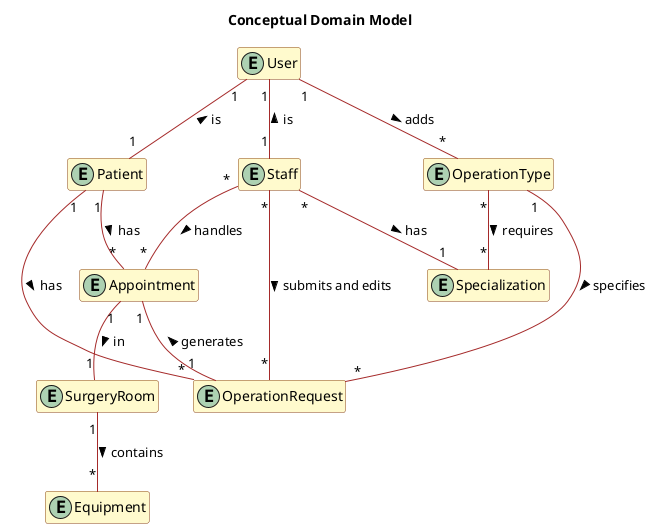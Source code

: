 @startuml

' Title
title Conceptual Domain Model

skinparam classAttributeIconSize 0
hide empty members
hide attributes

skinparam class {
    BackgroundColor LemonChiffon
    ArrowColor Brown
    BorderColor SaddleBrown
}

entity Appointment {
    - id
    - requestID
    - roomID
    - dateAndTime
    - status
}

entity Equipment{
    - name
    - description
}

entity SurgeryRoom{
    - roomNumber
    - type
    - capacity
    '- assignedEquipment
    - currentStatus
    - maintenanceSlots
}

entity User{
    - username
    - role
    - email
}

entity OperationType{
    - id
    - name
    '- requiredStaffBySpecialization
    - estimatedDuration
}

entity OperationRequest{
    - id
    - patientID
    - doctorID
    - operationTypeID
    - deadlineDate
    - priority
}

entity Staff{
    - firstName
    - lastName
    - fullName
    - licenseNumber
    '- specialization
    - contactInformation
    - availabilitySlots
}

entity Patient{
    - firstName
    - lastName
    - fullName
    - dateOfBirth
    - gender
    - medicalRecordNumber
    - contactInformation
    - allergiesAndConditions
    - emergencyContact
    '- appointmentHistory
}

entity Specialization{
    - name
    - description
}



' Relationships
User "1" -- "1" Patient : is <
User "1" -- "1" Staff : is <
User "1" -- "*" OperationType : adds >

Patient "1" -- "*" Appointment : has >
Patient "1" -- "*" OperationRequest : has >

Staff "*" -- "1" Specialization : has >
Staff "*" -- "*" OperationRequest : submits and edits >
Staff "*" -- "*" Appointment : handles >

OperationType "*" -- "*" Specialization : requires >
OperationType "1" -- "*" OperationRequest : specifies >

Appointment "1" -- "1" SurgeryRoom : in >
Appointment "1" -- "1" OperationRequest :  generates <

SurgeryRoom "1" -- "*" Equipment : contains >

@enduml